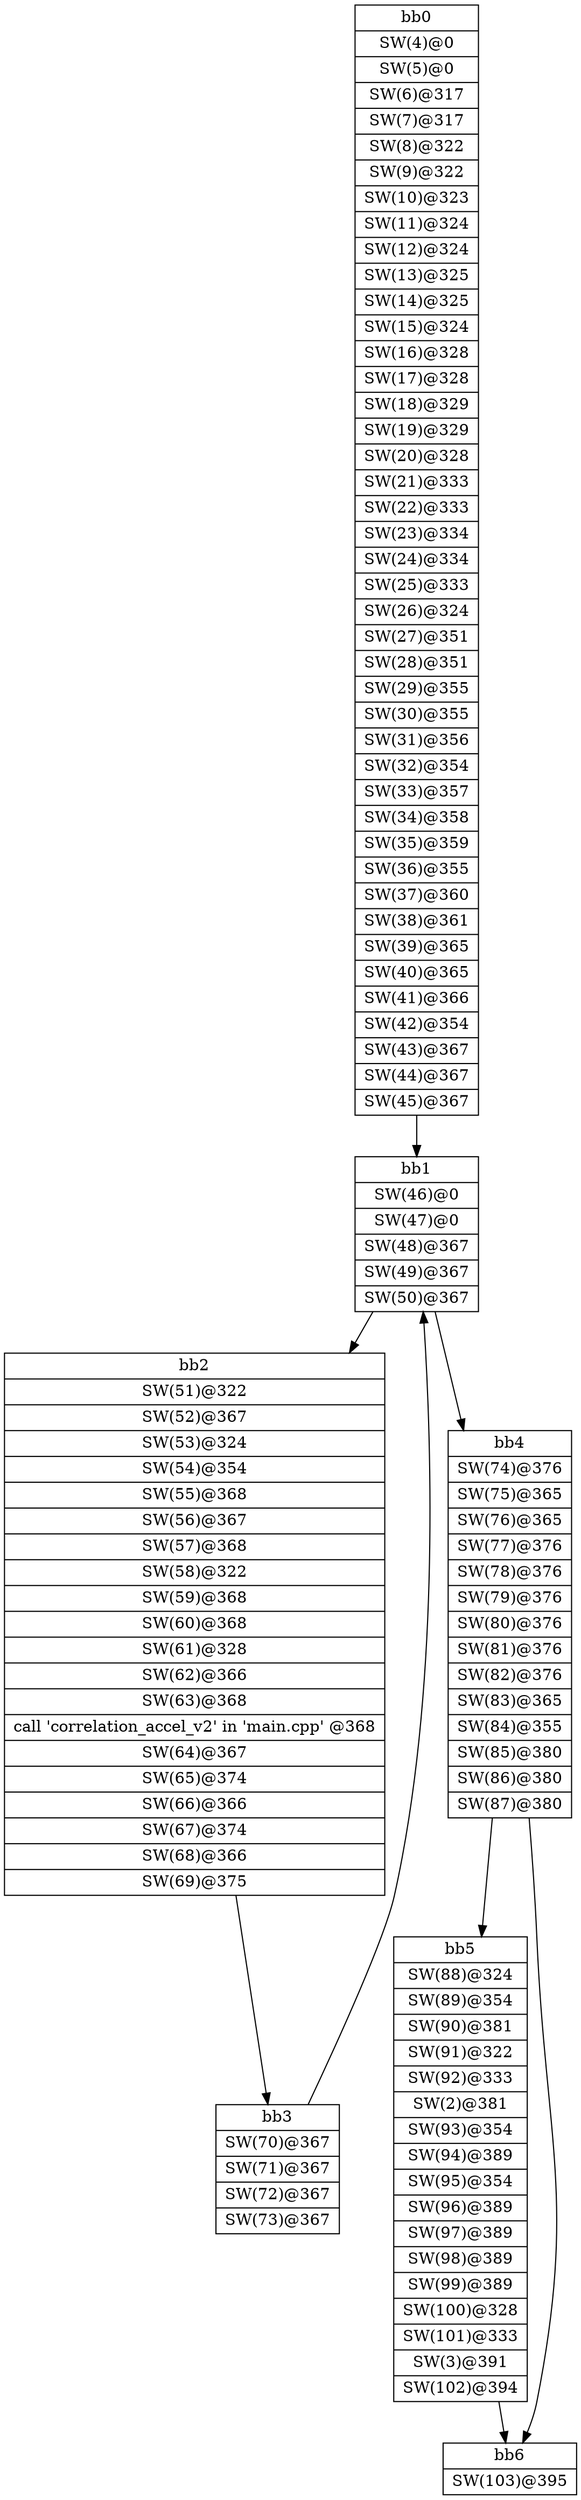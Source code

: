 digraph CDFG {
node [shape=record];
bb0 [shape=record, label = "{bb0|<x0x21524f0>SW(4)@0\n|<x0x2152570>SW(5)@0\n|<x0x2152b50>SW(6)@317\n|<x0x2152d90>SW(7)@317\n|<x0x2152fd0>SW(8)@322\n|<x0x2153200>SW(9)@322\n|<x0x2153430>SW(10)@323\n|<x0x2153660>SW(11)@324\n|<x0x2153890>SW(12)@324\n|<x0x2153ac0>SW(13)@325\n|<x0x2155260>SW(14)@325\n|<x0x2157480>SW(15)@324\n|<x0x21576c0>SW(16)@328\n|<x0x21578f0>SW(17)@328\n|<x0x2157b20>SW(18)@329\n|<x0x2157d70>SW(19)@329\n|<x0x2157f80>SW(20)@328\n|<x0x21581c0>SW(21)@333\n|<x0x21583f0>SW(22)@333\n|<x0x2158620>SW(23)@334\n|<x0x2158870>SW(24)@334\n|<x0x2158a80>SW(25)@333\n|<x0x2158cc0>SW(26)@324\n|<x0x2158ef0>SW(27)@351\n|<x0x214f090>SW(28)@351\n|<x0x214f2b0>SW(29)@355\n|<x0x214f4e0>SW(30)@355\n|<x0x214f6f0>SW(31)@356\n|<x0x214f940>SW(32)@354\n|<x0x214fb90>SW(33)@357\n|<x0x214fe00>SW(34)@358\n|<x0x2150050>SW(35)@359\n|<x0x21502a0>SW(36)@355\n|<x0x21504e0>SW(37)@360\n|<x0x2150740>SW(38)@361\n|<x0x2150990>SW(39)@365\n|<x0x2150bb0>SW(40)@365\n|<x0x2150df0>SW(41)@366\n|<x0x2151020>SW(42)@354\n|<x0x2155470>SW(43)@367\n|<x0x2155690>SW(44)@367\n|<x0x21558d0>SW(45)@367\n}"];
bb1 [shape=record, label = "{bb1|<x0x2155c70>SW(46)@0\n|<x0x2155de0>SW(47)@0\n|<x0x2155f80>SW(48)@367\n|<x0x21561b0>SW(49)@367\n|<x0x21563c0>SW(50)@367\n}"];
bb2 [shape=record, label = "{bb2|<x0x2155b50>SW(51)@322\n|<x0x2156990>SW(52)@367\n|<x0x2156bc0>SW(53)@324\n|<x0x2156df0>SW(54)@354\n|<x0x2157040>SW(55)@368\n|<x0x2157260>SW(56)@367\n|<x0x2159960>SW(57)@368\n|<x0x2159b70>SW(58)@322\n|<x0x2159da0>SW(59)@368\n|<x0x2159fb0>SW(60)@368\n|<x0x215a1d0>SW(61)@328\n|<x0x215a400>SW(62)@366\n|<x0x215a630>SW(63)@368\n|<x0x214a320>call 'correlation_accel_v2' in 'main.cpp' @368\n|<x0x215a880>SW(64)@367\n|<x0x215aab0>SW(65)@374\n|<x0x215acc0>SW(66)@366\n|<x0x215aef0>SW(67)@374\n|<x0x215b110>SW(68)@366\n|<x0x215b350>SW(69)@375\n}"];
bb3 [shape=record, label = "{bb3|<x0x215b690>SW(70)@367\n|<x0x215b980>SW(71)@367\n|<x0x215baf0>SW(72)@367\n|<x0x215bd30>SW(73)@367\n}"];
bb4 [shape=record, label = "{bb4|<x0x215c140>SW(74)@376\n|<x0x215c330>SW(75)@365\n|<x0x215c570>SW(76)@365\n|<x0x215c7a0>SW(77)@376\n|<x0x215c9b0>SW(78)@376\n|<x0x215cbc0>SW(79)@376\n|<x0x215cc60>SW(80)@376\n|<x0x215ce70>SW(81)@376\n|<x0x215d0d0>SW(82)@376\n|<x0x215d2f0>SW(83)@365\n|<x0x215d530>SW(84)@355\n|<x0x215d770>SW(85)@380\n|<x0x215db50>SW(86)@380\n|<x0x215dd10>SW(87)@380\n}"];
bb5 [shape=record, label = "{bb5|<x0x215e060>SW(88)@324\n|<x0x215e290>SW(89)@354\n|<x0x215e4e0>SW(90)@381\n|<x0x215e700>SW(91)@322\n|<x0x215e930>SW(92)@333\n|<x0x214f030>SW(2)@381\n|<x0x215eb80>SW(93)@354\n|<x0x215edd0>SW(94)@389\n|<x0x215eff0>SW(95)@354\n|<x0x215f240>SW(96)@389\n|<x0x215f450>SW(97)@389\n|<x0x215f660>SW(98)@389\n|<x0x215f870>SW(99)@389\n|<x0x215fab0>SW(100)@328\n|<x0x215fd40>SW(101)@333\n|<x0x214ed10>SW(3)@391\n|<x0x215ff20>SW(102)@394\n}"];
bb6 [shape=record, label = "{bb6|<x0x2160260>SW(103)@395\n}"];
bb0 -> bb1
bb1 -> bb2
bb1 -> bb4
bb2 -> bb3
bb3 -> bb1
bb4 -> bb5
bb4 -> bb6
bb5 -> bb6
}
